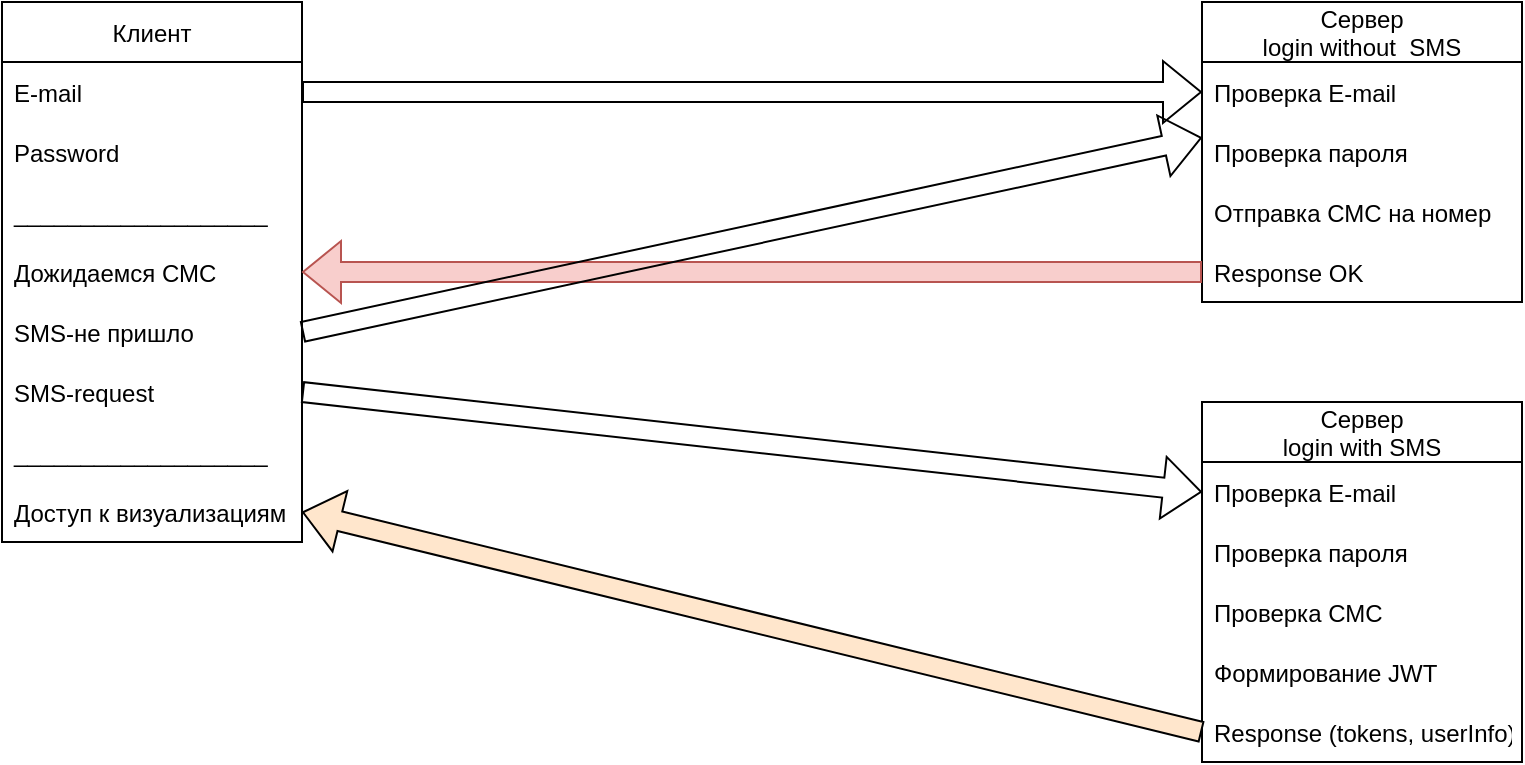 <mxfile version="17.4.0" type="github">
  <diagram id="ul6XOD3toCpdebxQXIP9" name="Page-1">
    <mxGraphModel dx="1360" dy="802" grid="1" gridSize="10" guides="1" tooltips="1" connect="1" arrows="1" fold="1" page="1" pageScale="1" pageWidth="4681" pageHeight="3300" math="0" shadow="0">
      <root>
        <mxCell id="0" />
        <mxCell id="1" parent="0" />
        <mxCell id="hHiu9mtZI5juGYwdJo-X-2" value="Клиент" style="swimlane;fontStyle=0;childLayout=stackLayout;horizontal=1;startSize=30;horizontalStack=0;resizeParent=1;resizeParentMax=0;resizeLast=0;collapsible=1;marginBottom=0;" parent="1" vertex="1">
          <mxGeometry x="40" y="40" width="150" height="270" as="geometry" />
        </mxCell>
        <mxCell id="hHiu9mtZI5juGYwdJo-X-3" value="E-mail" style="text;strokeColor=none;fillColor=none;align=left;verticalAlign=middle;spacingLeft=4;spacingRight=4;overflow=hidden;points=[[0,0.5],[1,0.5]];portConstraint=eastwest;rotatable=0;" parent="hHiu9mtZI5juGYwdJo-X-2" vertex="1">
          <mxGeometry y="30" width="150" height="30" as="geometry" />
        </mxCell>
        <mxCell id="hHiu9mtZI5juGYwdJo-X-4" value="Password" style="text;strokeColor=none;fillColor=none;align=left;verticalAlign=middle;spacingLeft=4;spacingRight=4;overflow=hidden;points=[[0,0.5],[1,0.5]];portConstraint=eastwest;rotatable=0;" parent="hHiu9mtZI5juGYwdJo-X-2" vertex="1">
          <mxGeometry y="60" width="150" height="30" as="geometry" />
        </mxCell>
        <mxCell id="hHiu9mtZI5juGYwdJo-X-16" value="___________________" style="text;strokeColor=none;fillColor=none;align=left;verticalAlign=middle;spacingLeft=4;spacingRight=4;overflow=hidden;points=[[0,0.5],[1,0.5]];portConstraint=eastwest;rotatable=0;" parent="hHiu9mtZI5juGYwdJo-X-2" vertex="1">
          <mxGeometry y="90" width="150" height="30" as="geometry" />
        </mxCell>
        <mxCell id="hHiu9mtZI5juGYwdJo-X-20" value="Дожидаемся СМС" style="text;strokeColor=none;fillColor=none;align=left;verticalAlign=middle;spacingLeft=4;spacingRight=4;overflow=hidden;points=[[0,0.5],[1,0.5]];portConstraint=eastwest;rotatable=0;" parent="hHiu9mtZI5juGYwdJo-X-2" vertex="1">
          <mxGeometry y="120" width="150" height="30" as="geometry" />
        </mxCell>
        <mxCell id="hHiu9mtZI5juGYwdJo-X-22" value="SMS-не пришло" style="text;strokeColor=none;fillColor=none;align=left;verticalAlign=middle;spacingLeft=4;spacingRight=4;overflow=hidden;points=[[0,0.5],[1,0.5]];portConstraint=eastwest;rotatable=0;" parent="hHiu9mtZI5juGYwdJo-X-2" vertex="1">
          <mxGeometry y="150" width="150" height="30" as="geometry" />
        </mxCell>
        <mxCell id="hHiu9mtZI5juGYwdJo-X-23" value="SMS-request" style="text;strokeColor=none;fillColor=none;align=left;verticalAlign=middle;spacingLeft=4;spacingRight=4;overflow=hidden;points=[[0,0.5],[1,0.5]];portConstraint=eastwest;rotatable=0;" parent="hHiu9mtZI5juGYwdJo-X-2" vertex="1">
          <mxGeometry y="180" width="150" height="30" as="geometry" />
        </mxCell>
        <mxCell id="hHiu9mtZI5juGYwdJo-X-33" value="___________________" style="text;strokeColor=none;fillColor=none;align=left;verticalAlign=middle;spacingLeft=4;spacingRight=4;overflow=hidden;points=[[0,0.5],[1,0.5]];portConstraint=eastwest;rotatable=0;" parent="hHiu9mtZI5juGYwdJo-X-2" vertex="1">
          <mxGeometry y="210" width="150" height="30" as="geometry" />
        </mxCell>
        <mxCell id="hHiu9mtZI5juGYwdJo-X-34" value="Доступ к визуализациям" style="text;strokeColor=none;fillColor=none;align=left;verticalAlign=middle;spacingLeft=4;spacingRight=4;overflow=hidden;points=[[0,0.5],[1,0.5]];portConstraint=eastwest;rotatable=0;" parent="hHiu9mtZI5juGYwdJo-X-2" vertex="1">
          <mxGeometry y="240" width="150" height="30" as="geometry" />
        </mxCell>
        <mxCell id="hHiu9mtZI5juGYwdJo-X-8" style="edgeStyle=none;rounded=0;orthogonalLoop=1;jettySize=auto;html=1;exitX=1;exitY=0.5;exitDx=0;exitDy=0;entryX=0;entryY=0.5;entryDx=0;entryDy=0;shape=flexArrow;" parent="1" source="hHiu9mtZI5juGYwdJo-X-3" target="hHiu9mtZI5juGYwdJo-X-10" edge="1">
          <mxGeometry relative="1" as="geometry">
            <mxPoint x="440" y="85.412" as="targetPoint" />
          </mxGeometry>
        </mxCell>
        <mxCell id="hHiu9mtZI5juGYwdJo-X-9" value="Сервер&#xa;login without  SMS" style="swimlane;fontStyle=0;childLayout=stackLayout;horizontal=1;startSize=30;horizontalStack=0;resizeParent=1;resizeParentMax=0;resizeLast=0;collapsible=1;marginBottom=0;" parent="1" vertex="1">
          <mxGeometry x="640" y="40" width="160" height="150" as="geometry" />
        </mxCell>
        <mxCell id="hHiu9mtZI5juGYwdJo-X-10" value="Проверка E-mail" style="text;strokeColor=none;fillColor=none;align=left;verticalAlign=middle;spacingLeft=4;spacingRight=4;overflow=hidden;points=[[0,0.5],[1,0.5]];portConstraint=eastwest;rotatable=0;" parent="hHiu9mtZI5juGYwdJo-X-9" vertex="1">
          <mxGeometry y="30" width="160" height="30" as="geometry" />
        </mxCell>
        <mxCell id="hHiu9mtZI5juGYwdJo-X-11" value="Проверка пароля" style="text;strokeColor=none;fillColor=none;align=left;verticalAlign=middle;spacingLeft=4;spacingRight=4;overflow=hidden;points=[[0,0.5],[1,0.5]];portConstraint=eastwest;rotatable=0;" parent="hHiu9mtZI5juGYwdJo-X-9" vertex="1">
          <mxGeometry y="60" width="160" height="30" as="geometry" />
        </mxCell>
        <mxCell id="hHiu9mtZI5juGYwdJo-X-12" value="Отправка СМС на номер" style="text;strokeColor=none;fillColor=none;align=left;verticalAlign=middle;spacingLeft=4;spacingRight=4;overflow=hidden;points=[[0,0.5],[1,0.5]];portConstraint=eastwest;rotatable=0;" parent="hHiu9mtZI5juGYwdJo-X-9" vertex="1">
          <mxGeometry y="90" width="160" height="30" as="geometry" />
        </mxCell>
        <mxCell id="hHiu9mtZI5juGYwdJo-X-13" value="Response OK " style="text;strokeColor=none;fillColor=none;align=left;verticalAlign=middle;spacingLeft=4;spacingRight=4;overflow=hidden;points=[[0,0.5],[1,0.5]];portConstraint=eastwest;rotatable=0;" parent="hHiu9mtZI5juGYwdJo-X-9" vertex="1">
          <mxGeometry y="120" width="160" height="30" as="geometry" />
        </mxCell>
        <mxCell id="hHiu9mtZI5juGYwdJo-X-21" style="edgeStyle=none;rounded=0;orthogonalLoop=1;jettySize=auto;html=1;exitX=0;exitY=0.5;exitDx=0;exitDy=0;entryX=1;entryY=0.5;entryDx=0;entryDy=0;shape=flexArrow;fillColor=#f8cecc;strokeColor=#b85450;" parent="1" source="hHiu9mtZI5juGYwdJo-X-13" target="hHiu9mtZI5juGYwdJo-X-20" edge="1">
          <mxGeometry relative="1" as="geometry" />
        </mxCell>
        <mxCell id="hHiu9mtZI5juGYwdJo-X-24" style="edgeStyle=none;rounded=0;orthogonalLoop=1;jettySize=auto;html=1;entryX=0;entryY=0.259;entryDx=0;entryDy=0;exitX=1;exitY=0.5;exitDx=0;exitDy=0;shape=flexArrow;entryPerimeter=0;" parent="1" source="hHiu9mtZI5juGYwdJo-X-22" target="hHiu9mtZI5juGYwdJo-X-11" edge="1">
          <mxGeometry relative="1" as="geometry" />
        </mxCell>
        <mxCell id="hHiu9mtZI5juGYwdJo-X-25" value="Сервер&#xa;login with SMS" style="swimlane;fontStyle=0;childLayout=stackLayout;horizontal=1;startSize=30;horizontalStack=0;resizeParent=1;resizeParentMax=0;resizeLast=0;collapsible=1;marginBottom=0;" parent="1" vertex="1">
          <mxGeometry x="640" y="240" width="160" height="180" as="geometry" />
        </mxCell>
        <mxCell id="hHiu9mtZI5juGYwdJo-X-26" value="Проверка E-mail" style="text;strokeColor=none;fillColor=none;align=left;verticalAlign=middle;spacingLeft=4;spacingRight=4;overflow=hidden;points=[[0,0.5],[1,0.5]];portConstraint=eastwest;rotatable=0;" parent="hHiu9mtZI5juGYwdJo-X-25" vertex="1">
          <mxGeometry y="30" width="160" height="30" as="geometry" />
        </mxCell>
        <mxCell id="hHiu9mtZI5juGYwdJo-X-27" value="Проверка пароля" style="text;strokeColor=none;fillColor=none;align=left;verticalAlign=middle;spacingLeft=4;spacingRight=4;overflow=hidden;points=[[0,0.5],[1,0.5]];portConstraint=eastwest;rotatable=0;" parent="hHiu9mtZI5juGYwdJo-X-25" vertex="1">
          <mxGeometry y="60" width="160" height="30" as="geometry" />
        </mxCell>
        <mxCell id="hHiu9mtZI5juGYwdJo-X-28" value="Проверка СМС" style="text;strokeColor=none;fillColor=none;align=left;verticalAlign=middle;spacingLeft=4;spacingRight=4;overflow=hidden;points=[[0,0.5],[1,0.5]];portConstraint=eastwest;rotatable=0;" parent="hHiu9mtZI5juGYwdJo-X-25" vertex="1">
          <mxGeometry y="90" width="160" height="30" as="geometry" />
        </mxCell>
        <mxCell id="hHiu9mtZI5juGYwdJo-X-29" value="Формирование JWT" style="text;strokeColor=none;fillColor=none;align=left;verticalAlign=middle;spacingLeft=4;spacingRight=4;overflow=hidden;points=[[0,0.5],[1,0.5]];portConstraint=eastwest;rotatable=0;" parent="hHiu9mtZI5juGYwdJo-X-25" vertex="1">
          <mxGeometry y="120" width="160" height="30" as="geometry" />
        </mxCell>
        <mxCell id="hHiu9mtZI5juGYwdJo-X-31" value="Response (tokens, userInfo)" style="text;strokeColor=none;fillColor=none;align=left;verticalAlign=middle;spacingLeft=4;spacingRight=4;overflow=hidden;points=[[0,0.5],[1,0.5]];portConstraint=eastwest;rotatable=0;" parent="hHiu9mtZI5juGYwdJo-X-25" vertex="1">
          <mxGeometry y="150" width="160" height="30" as="geometry" />
        </mxCell>
        <mxCell id="hHiu9mtZI5juGYwdJo-X-30" style="edgeStyle=none;rounded=0;orthogonalLoop=1;jettySize=auto;html=1;exitX=1;exitY=0.5;exitDx=0;exitDy=0;entryX=0;entryY=0.5;entryDx=0;entryDy=0;shape=flexArrow;" parent="1" source="hHiu9mtZI5juGYwdJo-X-23" target="hHiu9mtZI5juGYwdJo-X-26" edge="1">
          <mxGeometry relative="1" as="geometry" />
        </mxCell>
        <mxCell id="hHiu9mtZI5juGYwdJo-X-35" style="edgeStyle=none;rounded=0;orthogonalLoop=1;jettySize=auto;html=1;exitX=0;exitY=0.5;exitDx=0;exitDy=0;entryX=1;entryY=0.5;entryDx=0;entryDy=0;shape=flexArrow;strokeWidth=1;strokeColor=default;fillColor=#FFE6CC;" parent="1" source="hHiu9mtZI5juGYwdJo-X-31" target="hHiu9mtZI5juGYwdJo-X-34" edge="1">
          <mxGeometry relative="1" as="geometry" />
        </mxCell>
      </root>
    </mxGraphModel>
  </diagram>
</mxfile>
